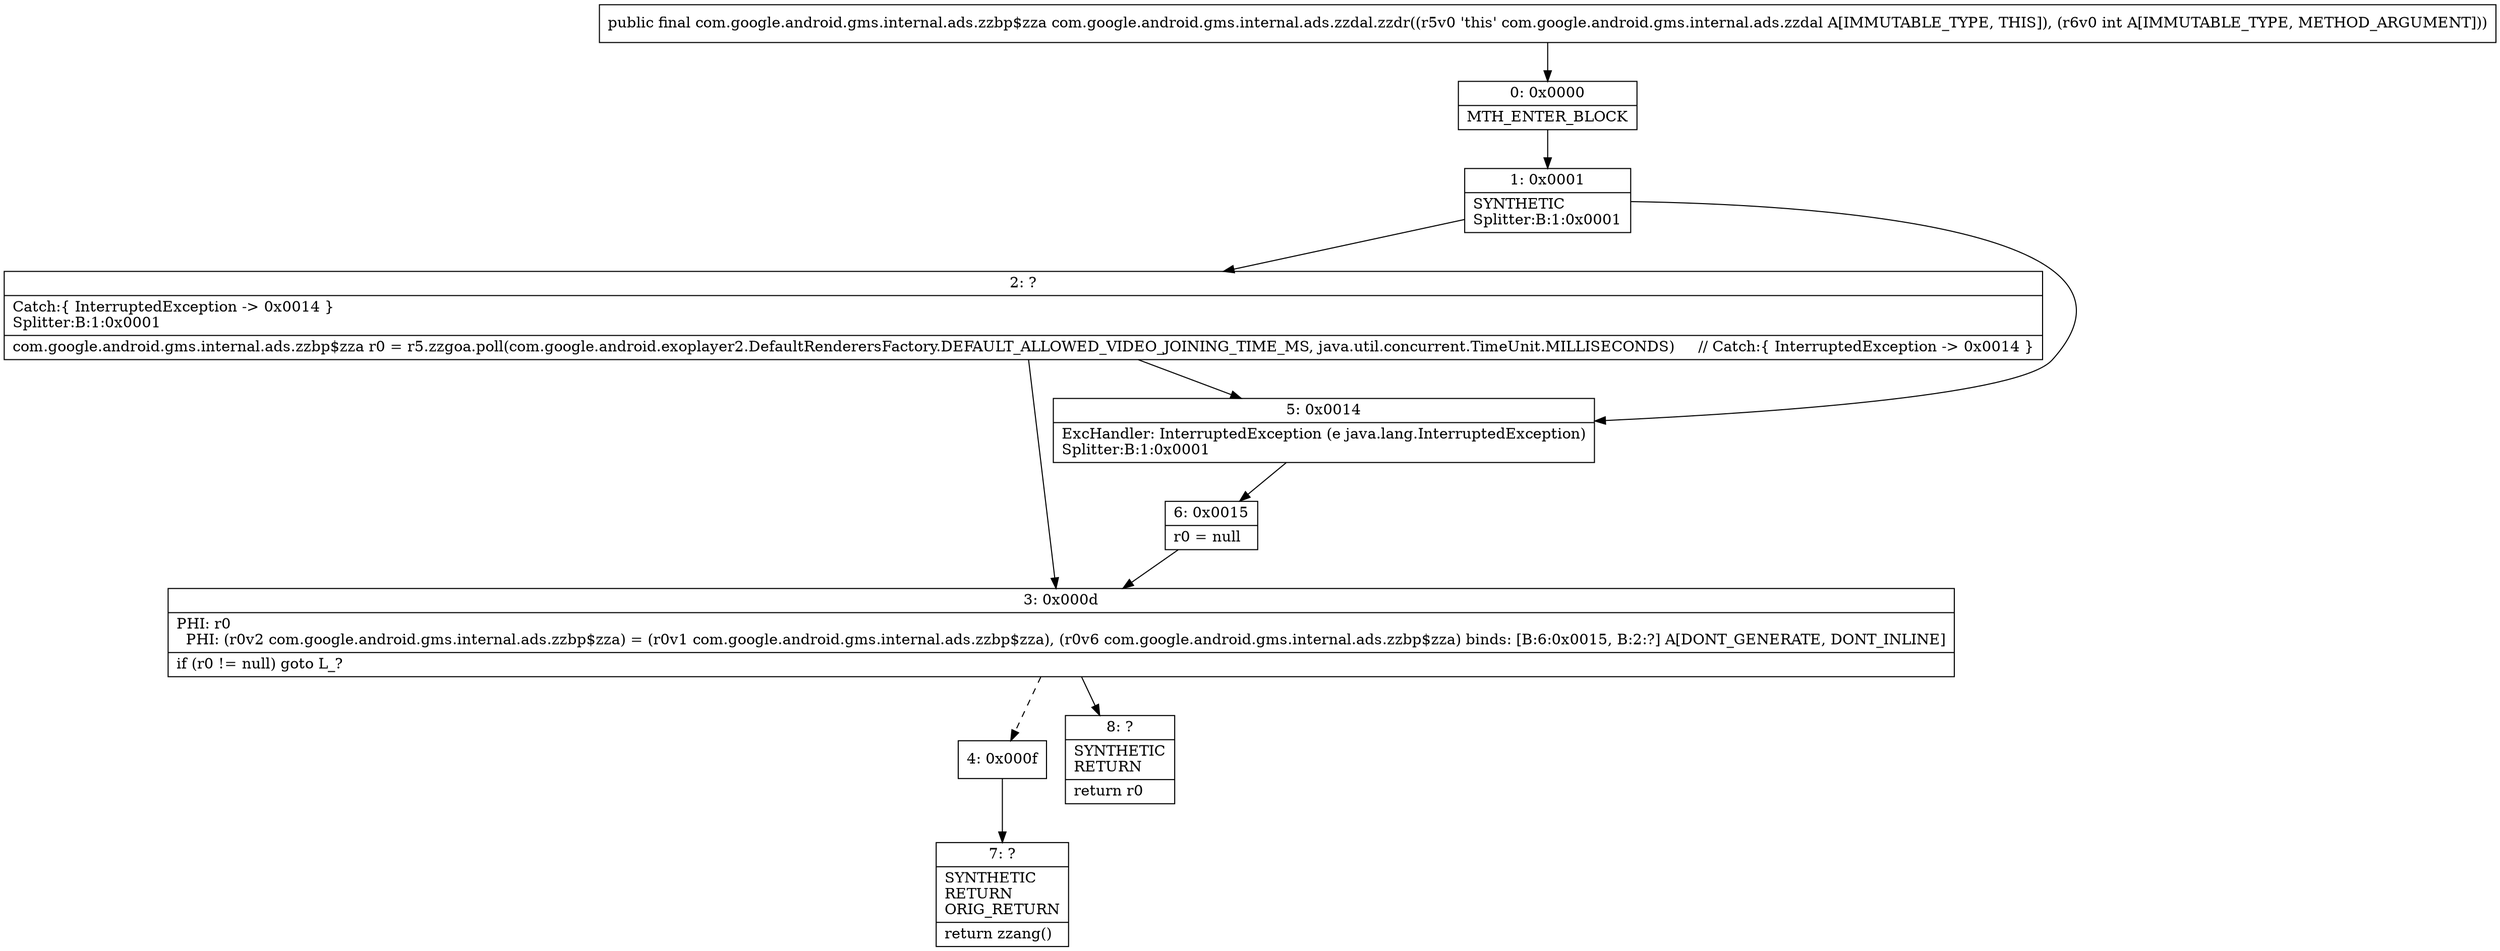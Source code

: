 digraph "CFG forcom.google.android.gms.internal.ads.zzdal.zzdr(I)Lcom\/google\/android\/gms\/internal\/ads\/zzbp$zza;" {
Node_0 [shape=record,label="{0\:\ 0x0000|MTH_ENTER_BLOCK\l}"];
Node_1 [shape=record,label="{1\:\ 0x0001|SYNTHETIC\lSplitter:B:1:0x0001\l}"];
Node_2 [shape=record,label="{2\:\ ?|Catch:\{ InterruptedException \-\> 0x0014 \}\lSplitter:B:1:0x0001\l|com.google.android.gms.internal.ads.zzbp$zza r0 = r5.zzgoa.poll(com.google.android.exoplayer2.DefaultRenderersFactory.DEFAULT_ALLOWED_VIDEO_JOINING_TIME_MS, java.util.concurrent.TimeUnit.MILLISECONDS)     \/\/ Catch:\{ InterruptedException \-\> 0x0014 \}\l}"];
Node_3 [shape=record,label="{3\:\ 0x000d|PHI: r0 \l  PHI: (r0v2 com.google.android.gms.internal.ads.zzbp$zza) = (r0v1 com.google.android.gms.internal.ads.zzbp$zza), (r0v6 com.google.android.gms.internal.ads.zzbp$zza) binds: [B:6:0x0015, B:2:?] A[DONT_GENERATE, DONT_INLINE]\l|if (r0 != null) goto L_?\l}"];
Node_4 [shape=record,label="{4\:\ 0x000f}"];
Node_5 [shape=record,label="{5\:\ 0x0014|ExcHandler: InterruptedException (e java.lang.InterruptedException)\lSplitter:B:1:0x0001\l}"];
Node_6 [shape=record,label="{6\:\ 0x0015|r0 = null\l}"];
Node_7 [shape=record,label="{7\:\ ?|SYNTHETIC\lRETURN\lORIG_RETURN\l|return zzang()\l}"];
Node_8 [shape=record,label="{8\:\ ?|SYNTHETIC\lRETURN\l|return r0\l}"];
MethodNode[shape=record,label="{public final com.google.android.gms.internal.ads.zzbp$zza com.google.android.gms.internal.ads.zzdal.zzdr((r5v0 'this' com.google.android.gms.internal.ads.zzdal A[IMMUTABLE_TYPE, THIS]), (r6v0 int A[IMMUTABLE_TYPE, METHOD_ARGUMENT])) }"];
MethodNode -> Node_0;
Node_0 -> Node_1;
Node_1 -> Node_2;
Node_1 -> Node_5;
Node_2 -> Node_3;
Node_2 -> Node_5;
Node_3 -> Node_4[style=dashed];
Node_3 -> Node_8;
Node_4 -> Node_7;
Node_5 -> Node_6;
Node_6 -> Node_3;
}

